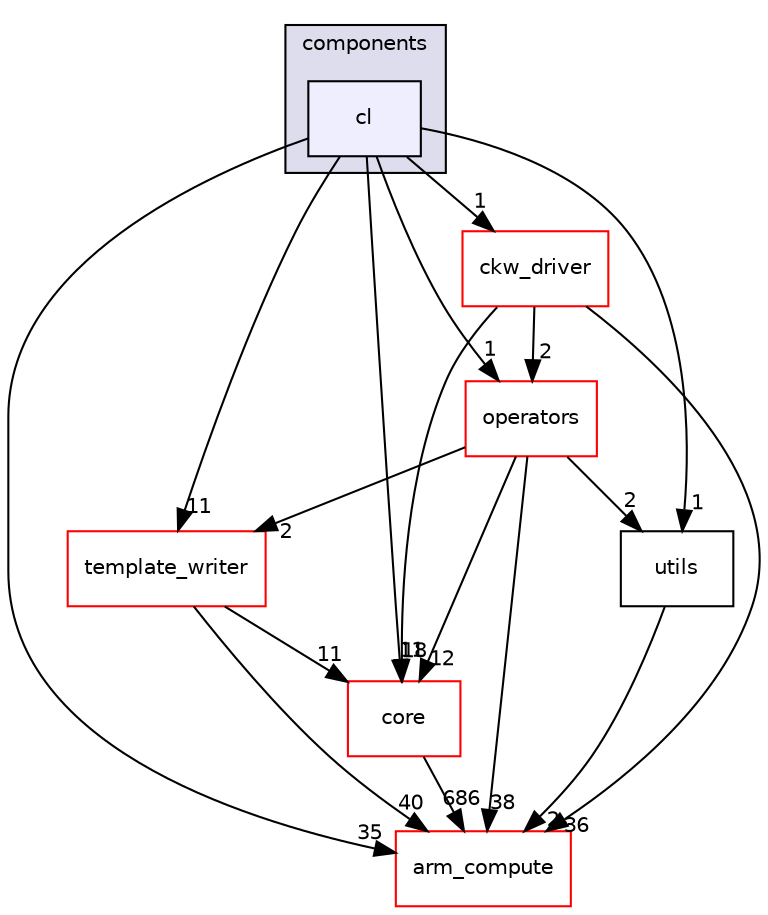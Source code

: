 digraph "src/dynamic_fusion/sketch/gpu/components/cl" {
  compound=true
  node [ fontsize="10", fontname="Helvetica"];
  edge [ labelfontsize="10", labelfontname="Helvetica"];
  subgraph clusterdir_2dfbec2966693e15f04cad1350ff3fc9 {
    graph [ bgcolor="#ddddee", pencolor="black", label="components" fontname="Helvetica", fontsize="10", URL="dir_2dfbec2966693e15f04cad1350ff3fc9.xhtml"]
  dir_1dfcd743a89af48c1ad7b4e490ecc755 [shape=box, label="cl", style="filled", fillcolor="#eeeeff", pencolor="black", URL="dir_1dfcd743a89af48c1ad7b4e490ecc755.xhtml"];
  }
  dir_09aab6a206c9d3717fe22866ebbc9576 [shape=box label="template_writer" fillcolor="white" style="filled" color="red" URL="dir_09aab6a206c9d3717fe22866ebbc9576.xhtml"];
  dir_214608ef36d61442cb2b0c1c4e9a7def [shape=box label="arm_compute" fillcolor="white" style="filled" color="red" URL="dir_214608ef36d61442cb2b0c1c4e9a7def.xhtml"];
  dir_41286eb82ab9bcc453374927cfc10252 [shape=box label="ckw_driver" fillcolor="white" style="filled" color="red" URL="dir_41286eb82ab9bcc453374927cfc10252.xhtml"];
  dir_6873a2afc4715a8a8ff813bcf2ca82fa [shape=box label="operators" fillcolor="white" style="filled" color="red" URL="dir_6873a2afc4715a8a8ff813bcf2ca82fa.xhtml"];
  dir_8824b015e2d84b32c32abeb682f6ceb8 [shape=box label="utils" URL="dir_8824b015e2d84b32c32abeb682f6ceb8.xhtml"];
  dir_aebb8dcc11953d78e620bbef0b9e2183 [shape=box label="core" fillcolor="white" style="filled" color="red" URL="dir_aebb8dcc11953d78e620bbef0b9e2183.xhtml"];
  dir_6873a2afc4715a8a8ff813bcf2ca82fa->dir_09aab6a206c9d3717fe22866ebbc9576 [headlabel="2", labeldistance=1.5 headhref="dir_000511_000513.xhtml"];
  dir_6873a2afc4715a8a8ff813bcf2ca82fa->dir_214608ef36d61442cb2b0c1c4e9a7def [headlabel="38", labeldistance=1.5 headhref="dir_000511_000000.xhtml"];
  dir_6873a2afc4715a8a8ff813bcf2ca82fa->dir_8824b015e2d84b32c32abeb682f6ceb8 [headlabel="2", labeldistance=1.5 headhref="dir_000511_000034.xhtml"];
  dir_6873a2afc4715a8a8ff813bcf2ca82fa->dir_aebb8dcc11953d78e620bbef0b9e2183 [headlabel="12", labeldistance=1.5 headhref="dir_000511_000017.xhtml"];
  dir_8824b015e2d84b32c32abeb682f6ceb8->dir_214608ef36d61442cb2b0c1c4e9a7def [headlabel="2", labeldistance=1.5 headhref="dir_000034_000000.xhtml"];
  dir_1dfcd743a89af48c1ad7b4e490ecc755->dir_09aab6a206c9d3717fe22866ebbc9576 [headlabel="11", labeldistance=1.5 headhref="dir_000510_000513.xhtml"];
  dir_1dfcd743a89af48c1ad7b4e490ecc755->dir_214608ef36d61442cb2b0c1c4e9a7def [headlabel="35", labeldistance=1.5 headhref="dir_000510_000000.xhtml"];
  dir_1dfcd743a89af48c1ad7b4e490ecc755->dir_41286eb82ab9bcc453374927cfc10252 [headlabel="1", labeldistance=1.5 headhref="dir_000510_000504.xhtml"];
  dir_1dfcd743a89af48c1ad7b4e490ecc755->dir_6873a2afc4715a8a8ff813bcf2ca82fa [headlabel="1", labeldistance=1.5 headhref="dir_000510_000511.xhtml"];
  dir_1dfcd743a89af48c1ad7b4e490ecc755->dir_8824b015e2d84b32c32abeb682f6ceb8 [headlabel="1", labeldistance=1.5 headhref="dir_000510_000034.xhtml"];
  dir_1dfcd743a89af48c1ad7b4e490ecc755->dir_aebb8dcc11953d78e620bbef0b9e2183 [headlabel="11", labeldistance=1.5 headhref="dir_000510_000017.xhtml"];
  dir_aebb8dcc11953d78e620bbef0b9e2183->dir_214608ef36d61442cb2b0c1c4e9a7def [headlabel="686", labeldistance=1.5 headhref="dir_000017_000000.xhtml"];
  dir_09aab6a206c9d3717fe22866ebbc9576->dir_214608ef36d61442cb2b0c1c4e9a7def [headlabel="40", labeldistance=1.5 headhref="dir_000513_000000.xhtml"];
  dir_09aab6a206c9d3717fe22866ebbc9576->dir_aebb8dcc11953d78e620bbef0b9e2183 [headlabel="11", labeldistance=1.5 headhref="dir_000513_000017.xhtml"];
  dir_41286eb82ab9bcc453374927cfc10252->dir_214608ef36d61442cb2b0c1c4e9a7def [headlabel="36", labeldistance=1.5 headhref="dir_000504_000000.xhtml"];
  dir_41286eb82ab9bcc453374927cfc10252->dir_aebb8dcc11953d78e620bbef0b9e2183 [headlabel="18", labeldistance=1.5 headhref="dir_000504_000017.xhtml"];
  dir_41286eb82ab9bcc453374927cfc10252->dir_6873a2afc4715a8a8ff813bcf2ca82fa [headlabel="2", labeldistance=1.5 headhref="dir_000504_000511.xhtml"];
}
